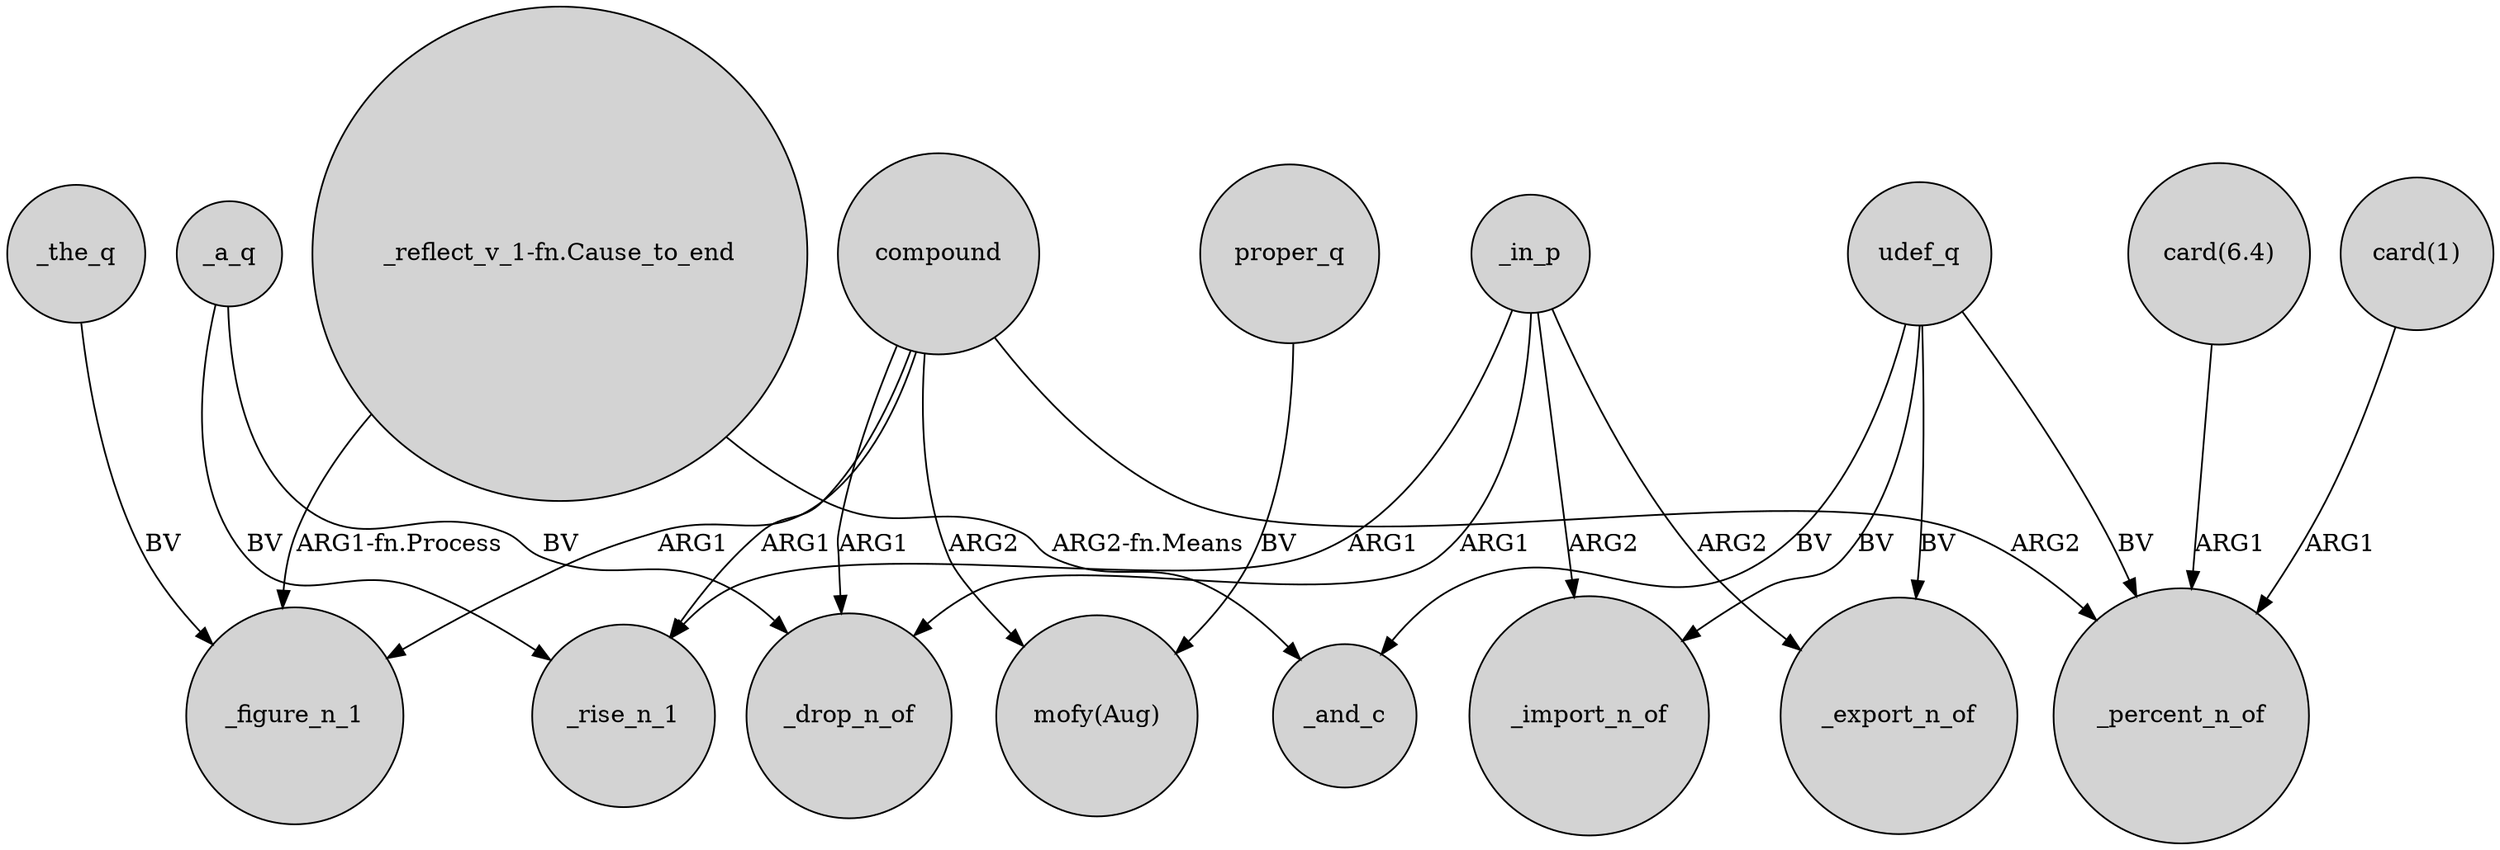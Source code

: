 digraph {
	node [shape=circle style=filled]
	_a_q -> _rise_n_1 [label=BV]
	compound -> _figure_n_1 [label=ARG1]
	compound -> _rise_n_1 [label=ARG1]
	_in_p -> _import_n_of [label=ARG2]
	proper_q -> "mofy(Aug)" [label=BV]
	udef_q -> _export_n_of [label=BV]
	compound -> "mofy(Aug)" [label=ARG2]
	udef_q -> _and_c [label=BV]
	"_reflect_v_1-fn.Cause_to_end" -> _figure_n_1 [label="ARG1-fn.Process"]
	"card(6.4)" -> _percent_n_of [label=ARG1]
	udef_q -> _percent_n_of [label=BV]
	_the_q -> _figure_n_1 [label=BV]
	"_reflect_v_1-fn.Cause_to_end" -> _and_c [label="ARG2-fn.Means"]
	compound -> _percent_n_of [label=ARG2]
	_a_q -> _drop_n_of [label=BV]
	_in_p -> _drop_n_of [label=ARG1]
	"card(1)" -> _percent_n_of [label=ARG1]
	_in_p -> _rise_n_1 [label=ARG1]
	_in_p -> _export_n_of [label=ARG2]
	udef_q -> _import_n_of [label=BV]
	compound -> _drop_n_of [label=ARG1]
}
